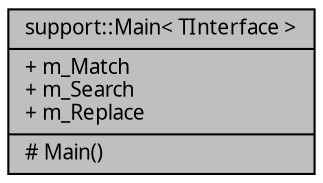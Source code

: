 digraph "support::Main&lt; TInterface &gt;"
{
 // INTERACTIVE_SVG=YES
  edge [fontname="Verdana",fontsize="10",labelfontname="Verdana",labelfontsize="10"];
  node [fontname="Verdana",fontsize="10",shape=record];
  Node1 [label="{support::Main\< TInterface \>\n|+ m_Match\l+ m_Search\l+ m_Replace\l|# Main()\l}",height=0.2,width=0.4,color="black", fillcolor="grey75", style="filled", fontcolor="black"];
}
